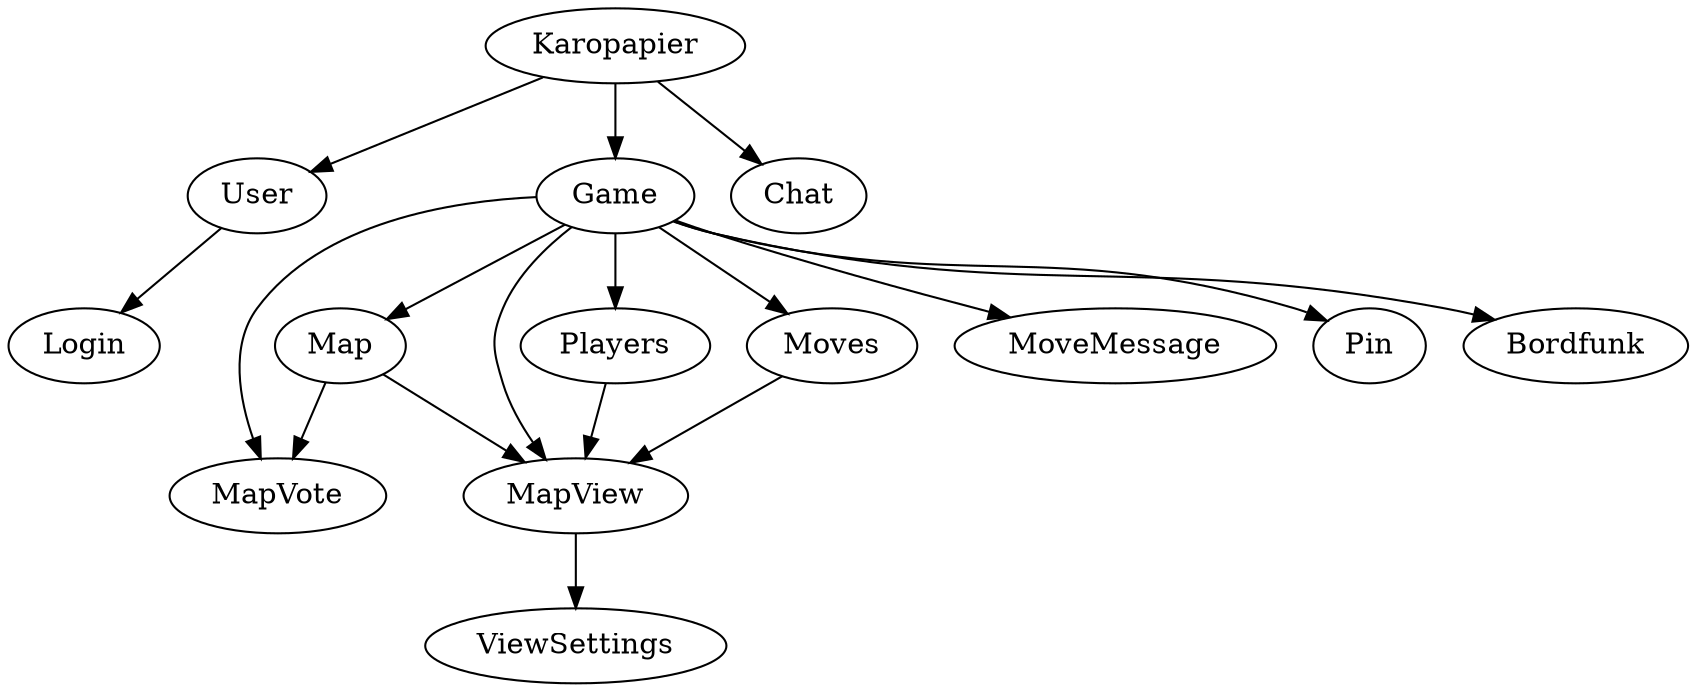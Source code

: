 digraph Karo {

"Karopapier" -> "User"
"User"-> "Login"
"Karopapier" -> "Game"
"Game" -> "Map"
"Game" -> "MapVote"
"Map" -> "MapVote"
"Map"->"MapView"
"Game" ->"Players"
"Game" ->"MapView"
"Players"->"MapView"
"Game"->"Moves"
"Moves"->"MapView"
"Game" ->"MoveMessage"
"Game" ->"Pin"
"Game" -> "Bordfunk"
"MapView" ->"ViewSettings"
"Karopapier" ->"Chat"
}